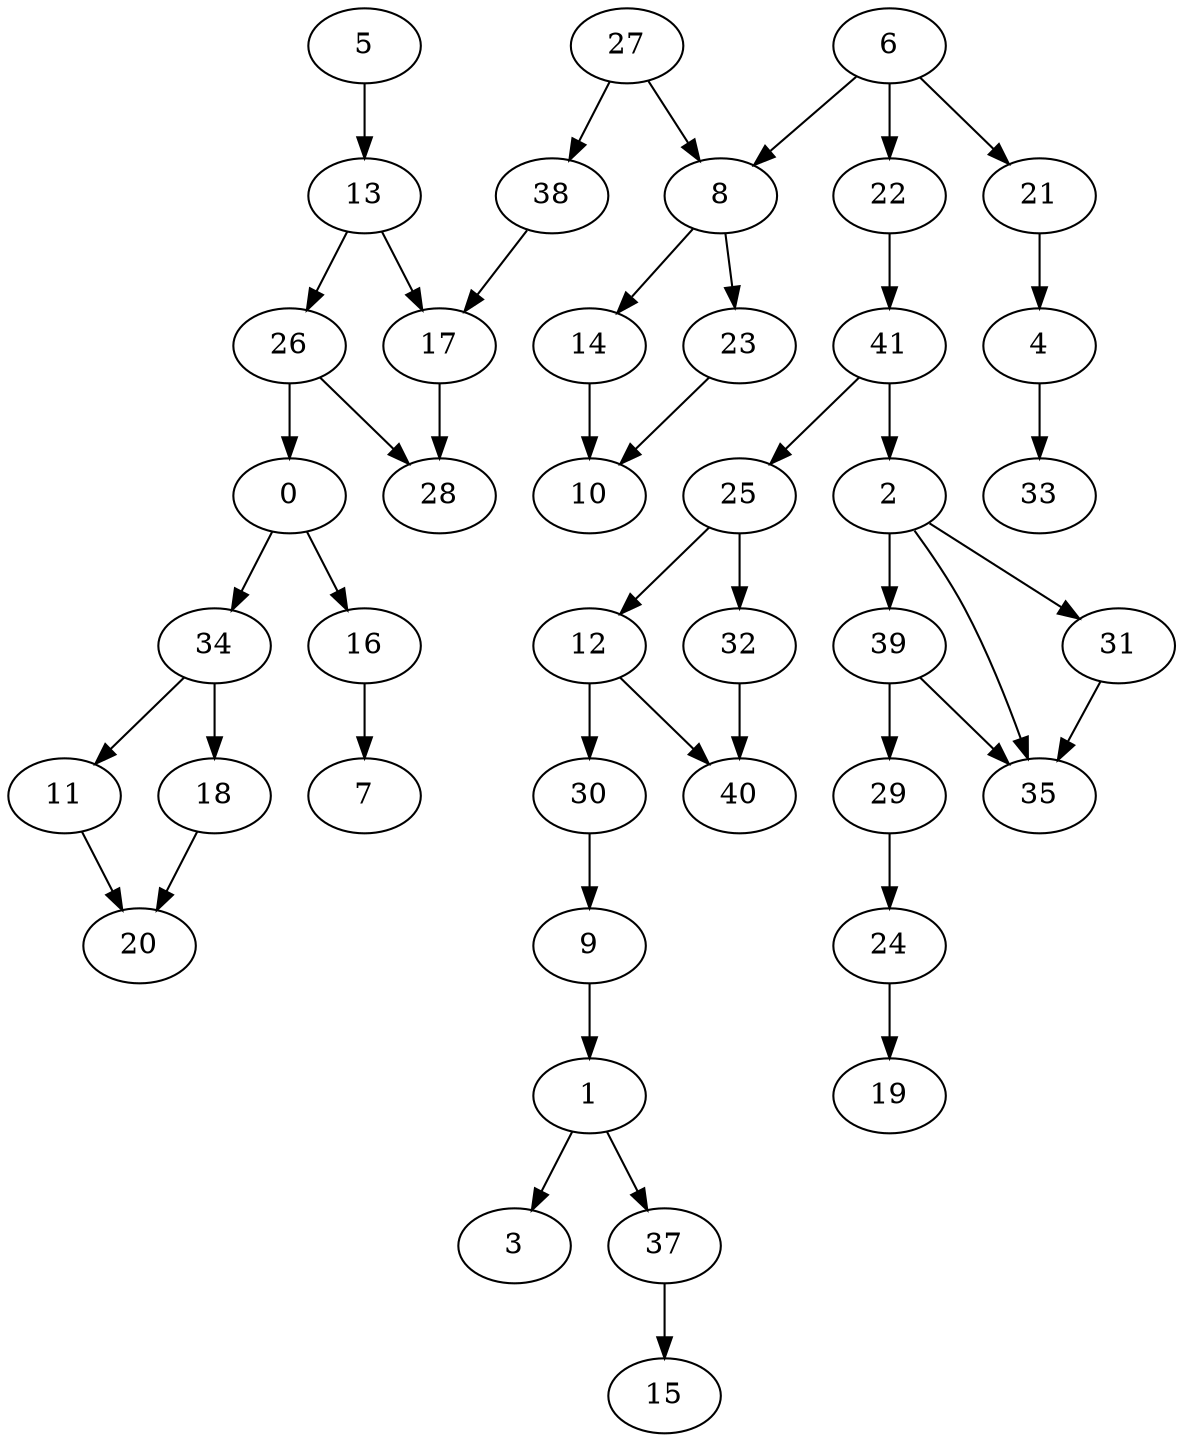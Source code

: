 strict digraph "" {
	0 -> 16;
	0 -> 34;
	16 -> 7;
	34 -> 11;
	34 -> 18;
	11 -> 20;
	18 -> 20;
	1 -> 3;
	1 -> 37;
	37 -> 15;
	2 -> 31;
	2 -> 39;
	2 -> 35;
	31 -> 35;
	39 -> 35;
	39 -> 29;
	29 -> 24;
	4 -> 33;
	5 -> 13;
	13 -> 17;
	13 -> 26;
	17 -> 28;
	26 -> 0;
	26 -> 28;
	6 -> 8;
	6 -> 21;
	6 -> 22;
	8 -> 14;
	8 -> 23;
	21 -> 4;
	22 -> 41;
	14 -> 10;
	23 -> 10;
	41 -> 2;
	41 -> 25;
	9 -> 1;
	12 -> 30;
	12 -> 40;
	30 -> 9;
	25 -> 12;
	25 -> 32;
	24 -> 19;
	32 -> 40;
	27 -> 8;
	27 -> 38;
	38 -> 17;
}
